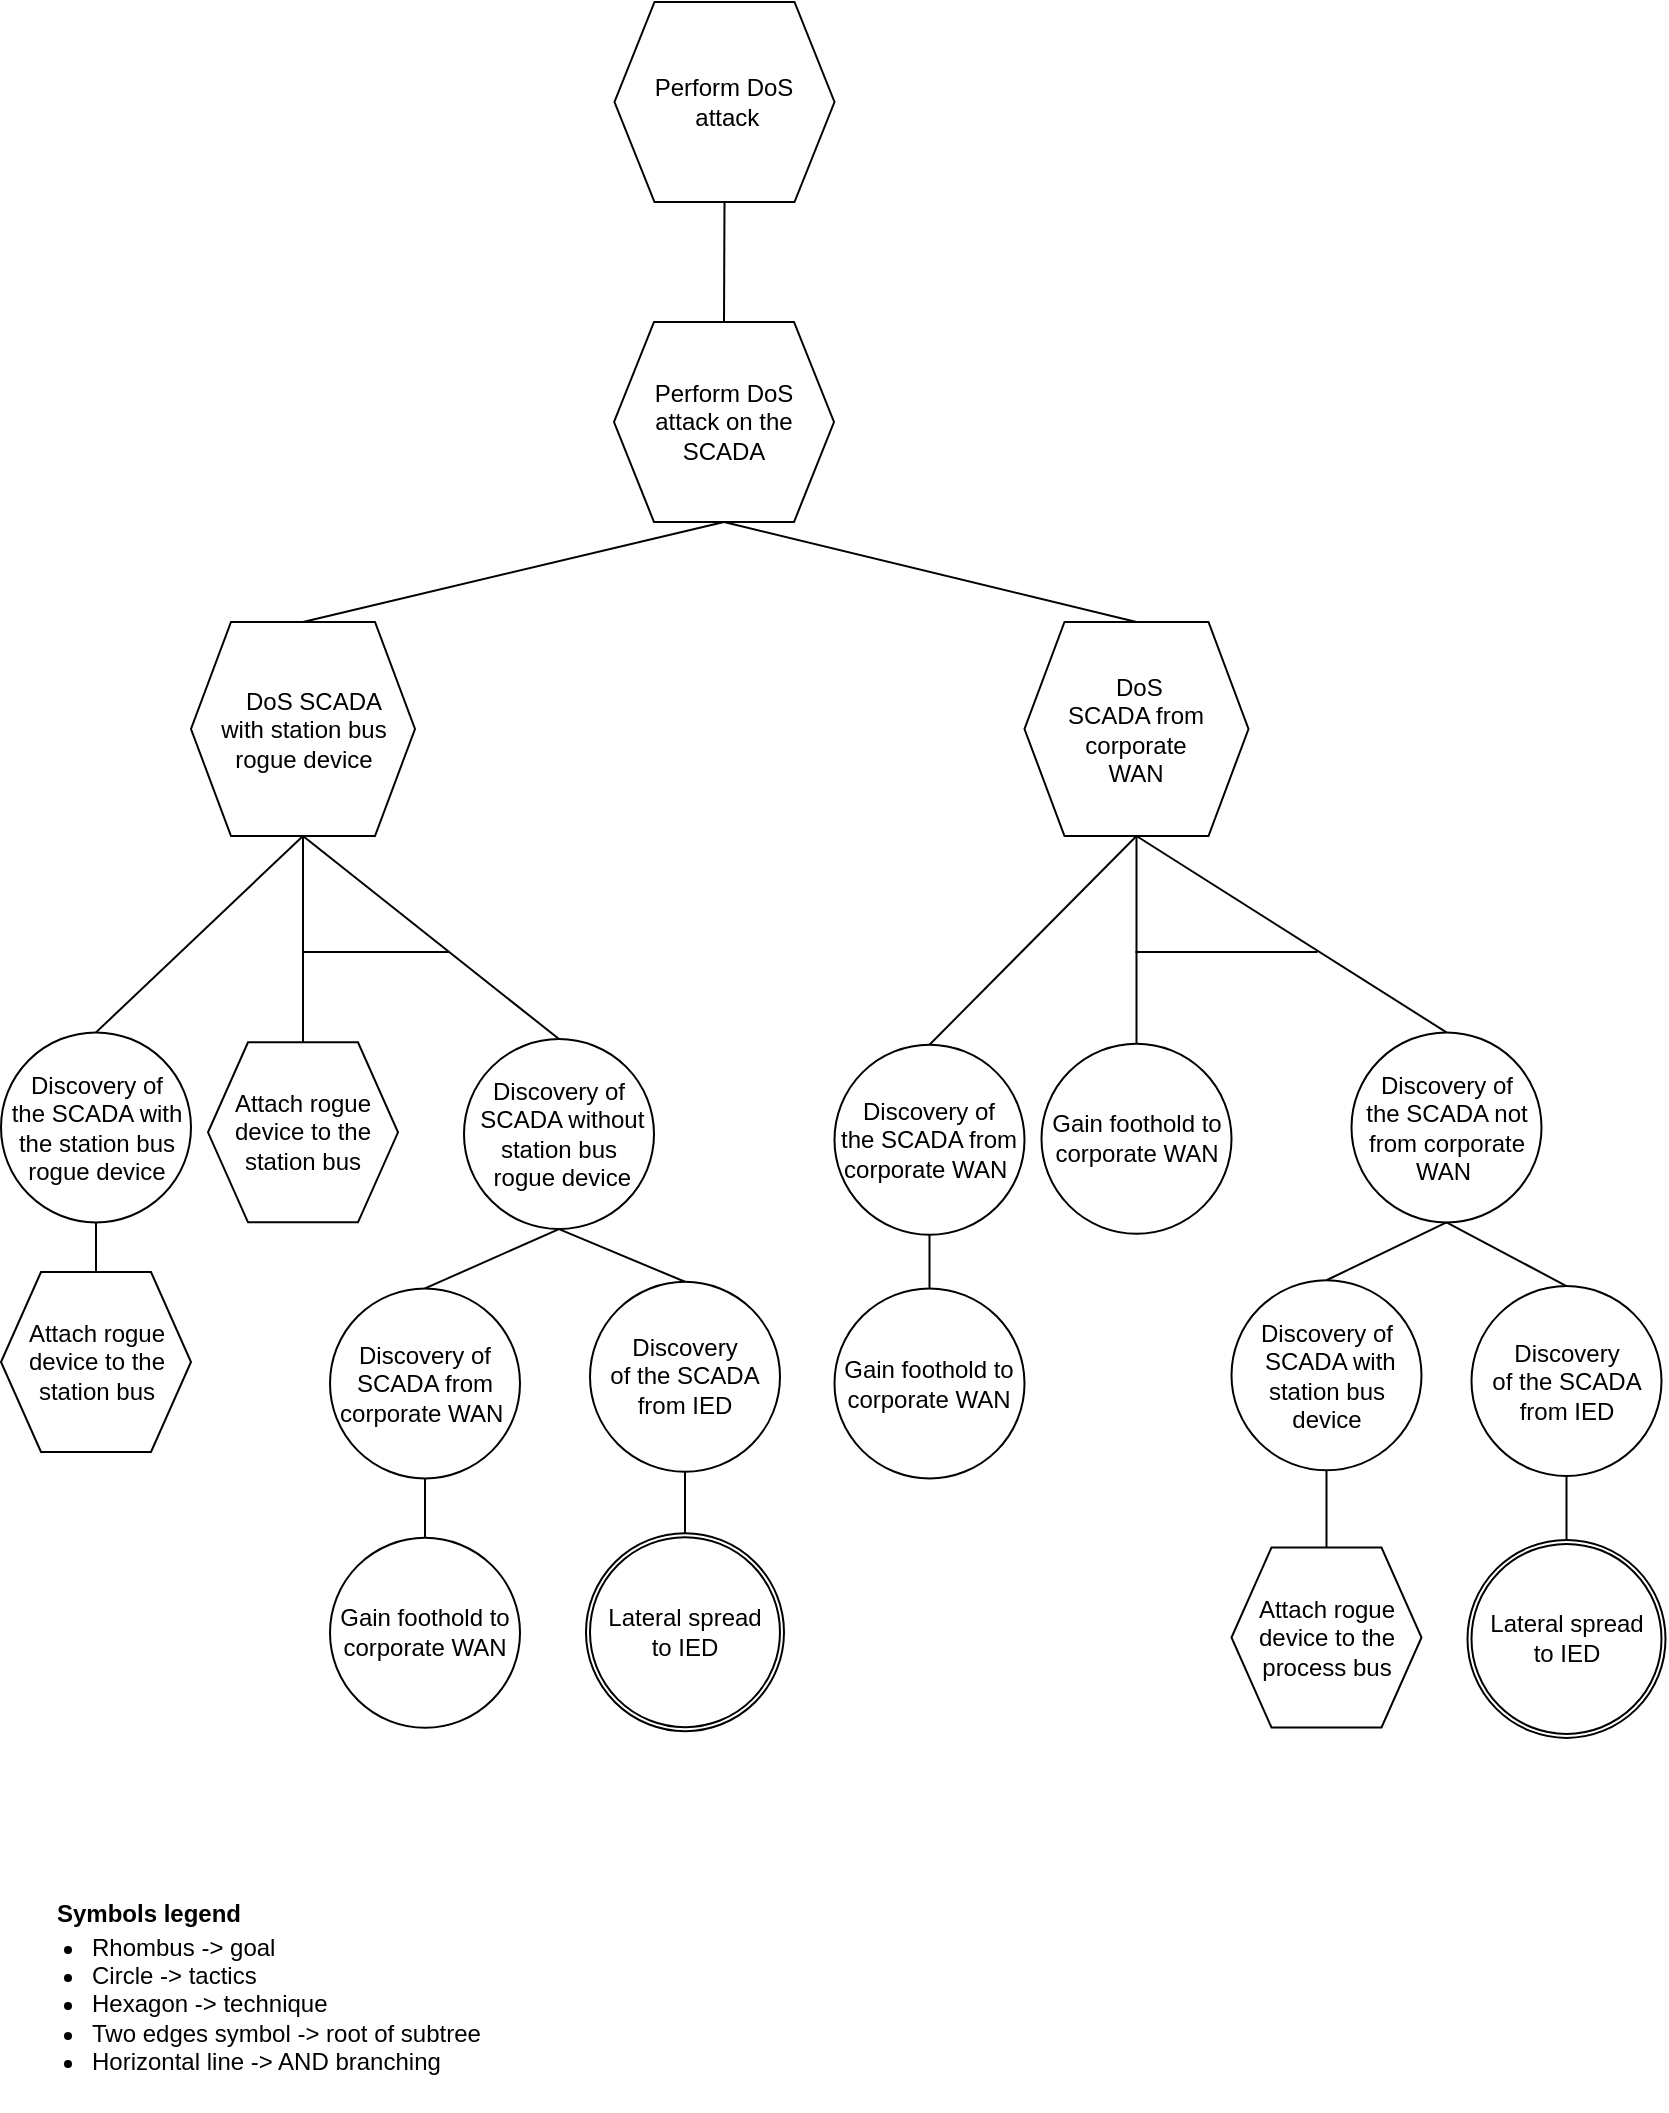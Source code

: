 <mxfile version="16.1.2" type="device"><diagram id="xbHYeiGO_CIbIeRIyyaW" name="Page-1"><mxGraphModel dx="5672" dy="905" grid="1" gridSize="10" guides="1" tooltips="1" connect="1" arrows="1" fold="1" page="1" pageScale="1" pageWidth="850" pageHeight="1100" math="0" shadow="0"><root><mxCell id="0"/><mxCell id="1" parent="0"/><mxCell id="sCToZuNMgWmZPL3xqHvZ-1" value="Perform DoS &lt;br&gt;attack on the&lt;br&gt;SCADA" style="shape=hexagon;perimeter=hexagonPerimeter2;whiteSpace=wrap;html=1;fixedSize=1;" parent="1" vertex="1"><mxGeometry x="-3768" y="210" width="110" height="100" as="geometry"/></mxCell><mxCell id="sCToZuNMgWmZPL3xqHvZ-8" value="Perform DoS&lt;br&gt;&amp;nbsp;attack" style="shape=hexagon;perimeter=hexagonPerimeter2;whiteSpace=wrap;html=1;fixedSize=1;" parent="1" vertex="1"><mxGeometry x="-3767.75" y="50" width="110" height="100" as="geometry"/></mxCell><mxCell id="sCToZuNMgWmZPL3xqHvZ-16" value="" style="endArrow=none;html=1;rounded=0;entryX=0.5;entryY=1;entryDx=0;entryDy=0;exitX=0.5;exitY=0;exitDx=0;exitDy=0;" parent="1" source="sCToZuNMgWmZPL3xqHvZ-1" target="sCToZuNMgWmZPL3xqHvZ-8" edge="1"><mxGeometry width="50" height="50" relative="1" as="geometry"><mxPoint x="-522" y="253" as="sourcePoint"/><mxPoint x="-472" y="203" as="targetPoint"/></mxGeometry></mxCell><mxCell id="ygYgMc5aqZ92e0gRyeAC-1" value="&lt;font style=&quot;font-size: 12px&quot;&gt;Symbols legend&lt;/font&gt;" style="text;strokeColor=none;fillColor=none;html=1;fontSize=24;fontStyle=1;verticalAlign=middle;align=center;" parent="1" vertex="1"><mxGeometry x="-4051" y="982.0" width="100" height="40" as="geometry"/></mxCell><mxCell id="ygYgMc5aqZ92e0gRyeAC-2" value="&lt;ul&gt;&lt;li&gt;&lt;span&gt;Rhombus -&amp;gt; goal&lt;/span&gt;&lt;/li&gt;&lt;li&gt;&lt;span&gt;Circle -&amp;gt; tactics&lt;/span&gt;&lt;br&gt;&lt;/li&gt;&lt;li&gt;Hexagon -&amp;gt; technique&lt;/li&gt;&lt;li&gt;Two edges symbol -&amp;gt; root of subtree&lt;/li&gt;&lt;li&gt;Horizontal line -&amp;gt; AND branching&lt;/li&gt;&lt;/ul&gt;" style="text;strokeColor=none;fillColor=none;html=1;whiteSpace=wrap;verticalAlign=middle;overflow=hidden;fontSize=12;" parent="1" vertex="1"><mxGeometry x="-4071" y="997.34" width="256" height="107" as="geometry"/></mxCell><mxCell id="n_RbqLZTC6wVmw3-5w3D-208" value="" style="endArrow=none;html=1;rounded=0;entryX=0.5;entryY=0;entryDx=0;entryDy=0;exitX=0.5;exitY=1;exitDx=0;exitDy=0;" parent="1" source="n_RbqLZTC6wVmw3-5w3D-223" target="n_RbqLZTC6wVmw3-5w3D-213" edge="1"><mxGeometry width="50" height="50" relative="1" as="geometry"><mxPoint x="-3671" y="500.86" as="sourcePoint"/><mxPoint x="-3620.75" y="535.36" as="targetPoint"/></mxGeometry></mxCell><mxCell id="n_RbqLZTC6wVmw3-5w3D-209" value="" style="endArrow=none;html=1;rounded=0;entryX=0.5;entryY=0;entryDx=0;entryDy=0;exitX=0.5;exitY=1;exitDx=0;exitDy=0;" parent="1" source="n_RbqLZTC6wVmw3-5w3D-224" target="n_RbqLZTC6wVmw3-5w3D-243" edge="1"><mxGeometry width="50" height="50" relative="1" as="geometry"><mxPoint x="-3134.75" y="487.12" as="sourcePoint"/><mxPoint x="-3226.75" y="499.4" as="targetPoint"/></mxGeometry></mxCell><mxCell id="n_RbqLZTC6wVmw3-5w3D-210" value="Gain foothold to corporate WAN" style="ellipse;whiteSpace=wrap;html=1;aspect=fixed;" parent="1" vertex="1"><mxGeometry x="-3657.75" y="693.22" width="95" height="95" as="geometry"/></mxCell><mxCell id="n_RbqLZTC6wVmw3-5w3D-211" value="" style="endArrow=none;html=1;rounded=0;startArrow=none;" parent="1" source="n_RbqLZTC6wVmw3-5w3D-243" target="n_RbqLZTC6wVmw3-5w3D-210" edge="1"><mxGeometry width="50" height="50" relative="1" as="geometry"><mxPoint x="-3598.75" y="611.12" as="sourcePoint"/><mxPoint x="-3570.75" y="536.62" as="targetPoint"/></mxGeometry></mxCell><mxCell id="n_RbqLZTC6wVmw3-5w3D-212" value="Attach rogue device to the station bus" style="shape=hexagon;perimeter=hexagonPerimeter2;whiteSpace=wrap;html=1;fixedSize=1;" parent="1" vertex="1"><mxGeometry x="-4074.5" y="685" width="95" height="90" as="geometry"/></mxCell><mxCell id="n_RbqLZTC6wVmw3-5w3D-213" value="Discovery&amp;nbsp;of &lt;br&gt;the SCADA with the station bus rogue device" style="ellipse;whiteSpace=wrap;html=1;aspect=fixed;" parent="1" vertex="1"><mxGeometry x="-4074.5" y="565.19" width="95" height="95" as="geometry"/></mxCell><mxCell id="n_RbqLZTC6wVmw3-5w3D-214" value="" style="endArrow=none;html=1;rounded=0;entryX=0.5;entryY=0;entryDx=0;entryDy=0;exitX=0.5;exitY=1;exitDx=0;exitDy=0;" parent="1" source="n_RbqLZTC6wVmw3-5w3D-213" target="n_RbqLZTC6wVmw3-5w3D-212" edge="1"><mxGeometry width="50" height="50" relative="1" as="geometry"><mxPoint x="-4123" y="573.6" as="sourcePoint"/><mxPoint x="-4084.5" y="532.6" as="targetPoint"/></mxGeometry></mxCell><mxCell id="n_RbqLZTC6wVmw3-5w3D-223" value="&amp;nbsp; &amp;nbsp;DoS SCADA &lt;br&gt;with station bus &lt;br&gt;rogue device" style="shape=hexagon;perimeter=hexagonPerimeter2;whiteSpace=wrap;html=1;fixedSize=1;" parent="1" vertex="1"><mxGeometry x="-3979.5" y="360.0" width="112" height="107" as="geometry"/></mxCell><mxCell id="n_RbqLZTC6wVmw3-5w3D-224" value="&amp;nbsp;DoS&lt;br&gt;SCADA from corporate &lt;br&gt;WAN" style="shape=hexagon;perimeter=hexagonPerimeter2;whiteSpace=wrap;html=1;fixedSize=1;" parent="1" vertex="1"><mxGeometry x="-3562.75" y="360.0" width="112" height="107" as="geometry"/></mxCell><mxCell id="n_RbqLZTC6wVmw3-5w3D-227" value="" style="endArrow=none;html=1;rounded=0;entryX=0.5;entryY=0;entryDx=0;entryDy=0;exitX=0.5;exitY=1;exitDx=0;exitDy=0;" parent="1" source="sCToZuNMgWmZPL3xqHvZ-1" target="n_RbqLZTC6wVmw3-5w3D-223" edge="1"><mxGeometry width="50" height="50" relative="1" as="geometry"><mxPoint x="-3207.5" y="413.56" as="sourcePoint"/><mxPoint x="-3202" y="472.36" as="targetPoint"/></mxGeometry></mxCell><mxCell id="n_RbqLZTC6wVmw3-5w3D-228" value="" style="endArrow=none;html=1;rounded=0;entryX=0.5;entryY=0;entryDx=0;entryDy=0;exitX=0.5;exitY=1;exitDx=0;exitDy=0;" parent="1" source="sCToZuNMgWmZPL3xqHvZ-1" target="n_RbqLZTC6wVmw3-5w3D-224" edge="1"><mxGeometry width="50" height="50" relative="1" as="geometry"><mxPoint x="-3207.5" y="413.56" as="sourcePoint"/><mxPoint x="-3450.5" y="472.36" as="targetPoint"/></mxGeometry></mxCell><mxCell id="n_RbqLZTC6wVmw3-5w3D-229" value="" style="endArrow=none;html=1;rounded=0;exitX=0.5;exitY=1;exitDx=0;exitDy=0;entryX=0.5;entryY=0;entryDx=0;entryDy=0;" parent="1" source="n_RbqLZTC6wVmw3-5w3D-223" target="n_RbqLZTC6wVmw3-5w3D-232" edge="1"><mxGeometry width="50" height="50" relative="1" as="geometry"><mxPoint x="-3614" y="522.32" as="sourcePoint"/><mxPoint x="-3881" y="690" as="targetPoint"/></mxGeometry></mxCell><mxCell id="n_RbqLZTC6wVmw3-5w3D-230" value="" style="endArrow=none;html=1;rounded=0;entryX=0.5;entryY=0;entryDx=0;entryDy=0;exitX=0.5;exitY=1;exitDx=0;exitDy=0;" parent="1" source="n_RbqLZTC6wVmw3-5w3D-223" target="n_RbqLZTC6wVmw3-5w3D-233" edge="1"><mxGeometry width="50" height="50" relative="1" as="geometry"><mxPoint x="-3614" y="522.32" as="sourcePoint"/><mxPoint x="-3794" y="419.32" as="targetPoint"/></mxGeometry></mxCell><mxCell id="n_RbqLZTC6wVmw3-5w3D-231" value="" style="endArrow=none;html=1;rounded=0;" parent="1" edge="1"><mxGeometry width="50" height="50" relative="1" as="geometry"><mxPoint x="-3923" y="525" as="sourcePoint"/><mxPoint x="-3850" y="525" as="targetPoint"/></mxGeometry></mxCell><mxCell id="n_RbqLZTC6wVmw3-5w3D-232" value="Attach rogue device to the station bus" style="shape=hexagon;perimeter=hexagonPerimeter2;whiteSpace=wrap;html=1;fixedSize=1;" parent="1" vertex="1"><mxGeometry x="-3971" y="570.15" width="95" height="90" as="geometry"/></mxCell><mxCell id="n_RbqLZTC6wVmw3-5w3D-233" value="Discovery of&lt;br&gt;&amp;nbsp;SCADA without station bus&lt;br&gt;&amp;nbsp;rogue device" style="ellipse;whiteSpace=wrap;html=1;aspect=fixed;" parent="1" vertex="1"><mxGeometry x="-3843" y="568.53" width="95" height="95" as="geometry"/></mxCell><mxCell id="n_RbqLZTC6wVmw3-5w3D-234" value="" style="endArrow=none;html=1;rounded=0;exitX=0.5;exitY=1;exitDx=0;exitDy=0;entryX=0.5;entryY=0;entryDx=0;entryDy=0;" parent="1" source="n_RbqLZTC6wVmw3-5w3D-224" target="n_RbqLZTC6wVmw3-5w3D-241" edge="1"><mxGeometry width="50" height="50" relative="1" as="geometry"><mxPoint x="-3252.25" y="502.8" as="sourcePoint"/><mxPoint x="-3362.25" y="642.8" as="targetPoint"/></mxGeometry></mxCell><mxCell id="n_RbqLZTC6wVmw3-5w3D-235" value="" style="endArrow=none;html=1;rounded=0;exitX=0.5;exitY=1;exitDx=0;exitDy=0;entryX=0.5;entryY=0;entryDx=0;entryDy=0;" parent="1" source="n_RbqLZTC6wVmw3-5w3D-224" target="n_RbqLZTC6wVmw3-5w3D-237" edge="1"><mxGeometry width="50" height="50" relative="1" as="geometry"><mxPoint x="-3102.25" y="697.3" as="sourcePoint"/><mxPoint x="-3282.25" y="712.8" as="targetPoint"/></mxGeometry></mxCell><mxCell id="n_RbqLZTC6wVmw3-5w3D-236" value="" style="endArrow=none;html=1;rounded=0;" parent="1" edge="1"><mxGeometry width="50" height="50" relative="1" as="geometry"><mxPoint x="-3507.25" y="525" as="sourcePoint"/><mxPoint x="-3416.25" y="525" as="targetPoint"/><Array as="points"/></mxGeometry></mxCell><mxCell id="n_RbqLZTC6wVmw3-5w3D-237" value="Gain foothold to corporate WAN" style="ellipse;whiteSpace=wrap;html=1;aspect=fixed;" parent="1" vertex="1"><mxGeometry x="-3554.25" y="570.87" width="95" height="95" as="geometry"/></mxCell><mxCell id="n_RbqLZTC6wVmw3-5w3D-238" value="Attach rogue device to the process bus" style="shape=hexagon;perimeter=hexagonPerimeter2;whiteSpace=wrap;html=1;fixedSize=1;" parent="1" vertex="1"><mxGeometry x="-3459.25" y="822.74" width="95" height="90" as="geometry"/></mxCell><mxCell id="n_RbqLZTC6wVmw3-5w3D-239" value="Discovery of&lt;br&gt;&amp;nbsp;SCADA with station bus device" style="ellipse;whiteSpace=wrap;html=1;aspect=fixed;" parent="1" vertex="1"><mxGeometry x="-3459.25" y="689.12" width="95" height="95" as="geometry"/></mxCell><mxCell id="n_RbqLZTC6wVmw3-5w3D-240" value="" style="endArrow=none;html=1;rounded=0;entryX=0.5;entryY=1;entryDx=0;entryDy=0;exitX=0.5;exitY=0;exitDx=0;exitDy=0;" parent="1" source="n_RbqLZTC6wVmw3-5w3D-238" target="n_RbqLZTC6wVmw3-5w3D-239" edge="1"><mxGeometry width="50" height="50" relative="1" as="geometry"><mxPoint x="-3353.309" y="1042.713" as="sourcePoint"/><mxPoint x="-3401.75" y="1006.21" as="targetPoint"/></mxGeometry></mxCell><mxCell id="n_RbqLZTC6wVmw3-5w3D-241" value="Discovery&amp;nbsp;of &lt;br&gt;the SCADA not from corporate WAN&amp;nbsp;" style="ellipse;whiteSpace=wrap;html=1;aspect=fixed;" parent="1" vertex="1"><mxGeometry x="-3399.25" y="565.19" width="95" height="95" as="geometry"/></mxCell><mxCell id="n_RbqLZTC6wVmw3-5w3D-242" value="" style="endArrow=none;html=1;rounded=0;entryX=0.5;entryY=1;entryDx=0;entryDy=0;exitX=0.5;exitY=0;exitDx=0;exitDy=0;" parent="1" source="n_RbqLZTC6wVmw3-5w3D-239" target="n_RbqLZTC6wVmw3-5w3D-241" edge="1"><mxGeometry width="50" height="50" relative="1" as="geometry"><mxPoint x="-3351.75" y="965.32" as="sourcePoint"/><mxPoint x="-3361.75" y="672.54" as="targetPoint"/></mxGeometry></mxCell><mxCell id="n_RbqLZTC6wVmw3-5w3D-243" value="Discovery&amp;nbsp;of &lt;br&gt;the SCADA from corporate WAN&amp;nbsp;" style="ellipse;whiteSpace=wrap;html=1;aspect=fixed;" parent="1" vertex="1"><mxGeometry x="-3657.75" y="571.38" width="95" height="95" as="geometry"/></mxCell><mxCell id="n_RbqLZTC6wVmw3-5w3D-244" value="Gain foothold to corporate WAN" style="ellipse;whiteSpace=wrap;html=1;aspect=fixed;" parent="1" vertex="1"><mxGeometry x="-3910" y="817.9" width="95" height="95" as="geometry"/></mxCell><mxCell id="n_RbqLZTC6wVmw3-5w3D-245" value="" style="endArrow=none;html=1;rounded=0;exitX=0.5;exitY=1;exitDx=0;exitDy=0;entryX=0.5;entryY=0;entryDx=0;entryDy=0;" parent="1" source="n_RbqLZTC6wVmw3-5w3D-246" target="n_RbqLZTC6wVmw3-5w3D-244" edge="1"><mxGeometry width="50" height="50" relative="1" as="geometry"><mxPoint x="-3949" y="839.81" as="sourcePoint"/><mxPoint x="-3941" y="859.81" as="targetPoint"/></mxGeometry></mxCell><mxCell id="n_RbqLZTC6wVmw3-5w3D-246" value="Discovery&amp;nbsp;of &lt;br&gt;SCADA from corporate WAN&amp;nbsp;" style="ellipse;whiteSpace=wrap;html=1;aspect=fixed;" parent="1" vertex="1"><mxGeometry x="-3910" y="693.22" width="95" height="95" as="geometry"/></mxCell><mxCell id="n_RbqLZTC6wVmw3-5w3D-247" value="" style="endArrow=none;html=1;rounded=0;entryX=0.5;entryY=1;entryDx=0;entryDy=0;exitX=0.5;exitY=0;exitDx=0;exitDy=0;" parent="1" source="n_RbqLZTC6wVmw3-5w3D-246" target="n_RbqLZTC6wVmw3-5w3D-233" edge="1"><mxGeometry width="50" height="50" relative="1" as="geometry"><mxPoint x="-3956.75" y="765.62" as="sourcePoint"/><mxPoint x="-3909.25" y="737.62" as="targetPoint"/></mxGeometry></mxCell><mxCell id="n_RbqLZTC6wVmw3-5w3D-248" value="" style="endArrow=none;html=1;rounded=0;exitX=0.5;exitY=1;exitDx=0;exitDy=0;entryX=0.5;entryY=0;entryDx=0;entryDy=0;" parent="1" source="n_RbqLZTC6wVmw3-5w3D-253" edge="1"><mxGeometry width="50" height="50" relative="1" as="geometry"><mxPoint x="-3733" y="1019.89" as="sourcePoint"/><mxPoint x="-3732.5" y="817.9" as="targetPoint"/><Array as="points"/></mxGeometry></mxCell><mxCell id="n_RbqLZTC6wVmw3-5w3D-253" value="Discovery&lt;br&gt;of the SCADA from IED" style="ellipse;whiteSpace=wrap;html=1;aspect=fixed;" parent="1" vertex="1"><mxGeometry x="-3780" y="689.89" width="95" height="95" as="geometry"/></mxCell><mxCell id="n_RbqLZTC6wVmw3-5w3D-254" value="" style="endArrow=none;html=1;rounded=0;exitX=0.5;exitY=0;exitDx=0;exitDy=0;entryX=0.5;entryY=1;entryDx=0;entryDy=0;" parent="1" source="n_RbqLZTC6wVmw3-5w3D-253" target="n_RbqLZTC6wVmw3-5w3D-233" edge="1"><mxGeometry width="50" height="50" relative="1" as="geometry"><mxPoint x="-4016.75" y="878.68" as="sourcePoint"/><mxPoint x="-3909.25" y="737.62" as="targetPoint"/><Array as="points"/></mxGeometry></mxCell><mxCell id="n_RbqLZTC6wVmw3-5w3D-256" value="" style="endArrow=none;html=1;rounded=0;exitX=0.5;exitY=1;exitDx=0;exitDy=0;entryX=0.5;entryY=0;entryDx=0;entryDy=0;" parent="1" source="n_RbqLZTC6wVmw3-5w3D-261" edge="1"><mxGeometry width="50" height="50" relative="1" as="geometry"><mxPoint x="-3292.25" y="999.52" as="sourcePoint"/><mxPoint x="-3291.75" y="820.24" as="targetPoint"/><Array as="points"/></mxGeometry></mxCell><mxCell id="n_RbqLZTC6wVmw3-5w3D-261" value="Discovery&lt;br&gt;of the SCADA from IED" style="ellipse;whiteSpace=wrap;html=1;aspect=fixed;" parent="1" vertex="1"><mxGeometry x="-3339.25" y="692.02" width="95" height="95" as="geometry"/></mxCell><mxCell id="n_RbqLZTC6wVmw3-5w3D-263" value="" style="endArrow=none;html=1;rounded=0;exitX=0.5;exitY=0;exitDx=0;exitDy=0;entryX=0.5;entryY=1;entryDx=0;entryDy=0;" parent="1" source="n_RbqLZTC6wVmw3-5w3D-261" target="n_RbqLZTC6wVmw3-5w3D-241" edge="1"><mxGeometry width="50" height="50" relative="1" as="geometry"><mxPoint x="-3593.75" y="771.6" as="sourcePoint"/><mxPoint x="-3593.75" y="667.4" as="targetPoint"/><Array as="points"/></mxGeometry></mxCell><mxCell id="cirpwOr4wfLp5wUqQlCG-1" value="" style="ellipse;whiteSpace=wrap;html=1;aspect=fixed;" parent="1" vertex="1"><mxGeometry x="-3782" y="815.6" width="99" height="99" as="geometry"/></mxCell><mxCell id="cirpwOr4wfLp5wUqQlCG-2" value="Lateral spread&lt;br&gt;to IED" style="ellipse;whiteSpace=wrap;html=1;aspect=fixed;" parent="1" vertex="1"><mxGeometry x="-3780" y="817.6" width="95" height="95" as="geometry"/></mxCell><mxCell id="cirpwOr4wfLp5wUqQlCG-3" value="" style="ellipse;whiteSpace=wrap;html=1;aspect=fixed;" parent="1" vertex="1"><mxGeometry x="-3341.25" y="818.94" width="99" height="99" as="geometry"/></mxCell><mxCell id="cirpwOr4wfLp5wUqQlCG-4" value="Lateral spread&lt;br&gt;to IED" style="ellipse;whiteSpace=wrap;html=1;aspect=fixed;" parent="1" vertex="1"><mxGeometry x="-3339.25" y="820.94" width="95" height="95" as="geometry"/></mxCell></root></mxGraphModel></diagram></mxfile>